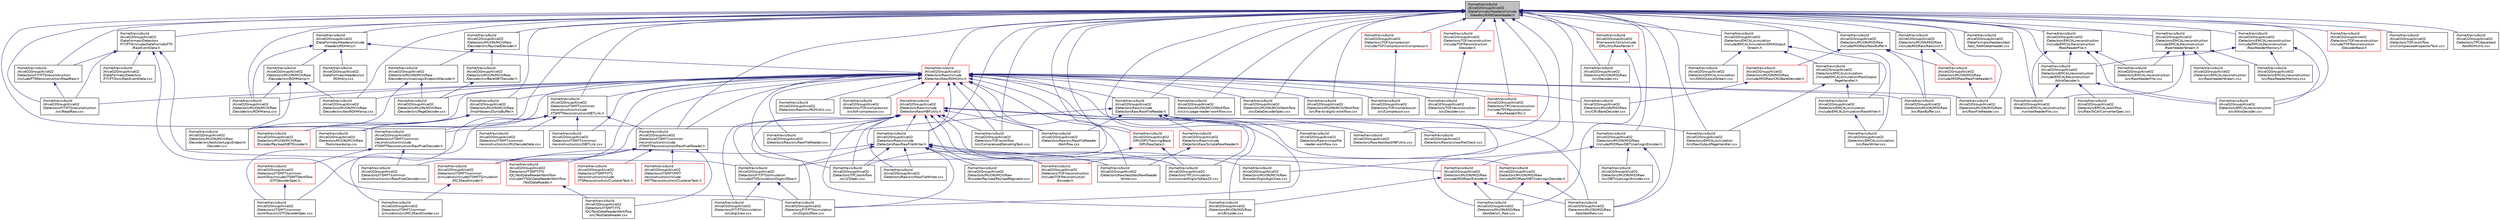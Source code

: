 digraph "/home/travis/build/AliceO2Group/AliceO2/DataFormats/Headers/include/Headers/RAWDataHeader.h"
{
 // INTERACTIVE_SVG=YES
  bgcolor="transparent";
  edge [fontname="Helvetica",fontsize="10",labelfontname="Helvetica",labelfontsize="10"];
  node [fontname="Helvetica",fontsize="10",shape=record];
  Node2 [label="/home/travis/build\l/AliceO2Group/AliceO2\l/DataFormats/Headers/include\l/Headers/RAWDataHeader.h",height=0.2,width=0.4,color="black", fillcolor="grey75", style="filled", fontcolor="black"];
  Node2 -> Node3 [dir="back",color="midnightblue",fontsize="10",style="solid",fontname="Helvetica"];
  Node3 [label="/home/travis/build\l/AliceO2Group/AliceO2\l/DataFormats/Detectors\l/FIT/FT0/include/DataFormatsFT0\l/RawEventData.h",height=0.2,width=0.4,color="black",URL="$d1/dfe/RawEventData_8h.html"];
  Node3 -> Node4 [dir="back",color="midnightblue",fontsize="10",style="solid",fontname="Helvetica"];
  Node4 [label="/home/travis/build\l/AliceO2Group/AliceO2\l/DataFormats/Detectors\l/FIT/FT0/src/RawEventData.cxx",height=0.2,width=0.4,color="black",URL="$db/d97/RawEventData_8cxx.html"];
  Node3 -> Node5 [dir="back",color="midnightblue",fontsize="10",style="solid",fontname="Helvetica"];
  Node5 [label="/home/travis/build\l/AliceO2Group/AliceO2\l/Detectors/FIT/FT0/reconstruction\l/include/FT0Reconstruction/ReadRaw.h",height=0.2,width=0.4,color="black",URL="$dd/d58/ReadRaw_8h.html",tooltip="read raw data and writes digits "];
  Node5 -> Node6 [dir="back",color="midnightblue",fontsize="10",style="solid",fontname="Helvetica"];
  Node6 [label="/home/travis/build\l/AliceO2Group/AliceO2\l/Detectors/FIT/FT0/reconstruction\l/src/ReadRaw.cxx",height=0.2,width=0.4,color="black",URL="$de/d70/ReadRaw_8cxx.html"];
  Node3 -> Node6 [dir="back",color="midnightblue",fontsize="10",style="solid",fontname="Helvetica"];
  Node3 -> Node7 [dir="back",color="midnightblue",fontsize="10",style="solid",fontname="Helvetica"];
  Node7 [label="/home/travis/build\l/AliceO2Group/AliceO2\l/Detectors/FIT/FT0/simulation\l/include/FT0Simulation/Digits2Raw.h",height=0.2,width=0.4,color="black",URL="$d8/dfe/Digits2Raw_8h.html",tooltip="converts digits to raw format "];
  Node7 -> Node8 [dir="back",color="midnightblue",fontsize="10",style="solid",fontname="Helvetica"];
  Node8 [label="/home/travis/build\l/AliceO2Group/AliceO2\l/Detectors/FIT/FT0/simulation\l/src/digi2raw.cxx",height=0.2,width=0.4,color="black",URL="$da/dff/FIT_2FT0_2simulation_2src_2digi2raw_8cxx.html"];
  Node7 -> Node9 [dir="back",color="midnightblue",fontsize="10",style="solid",fontname="Helvetica"];
  Node9 [label="/home/travis/build\l/AliceO2Group/AliceO2\l/Detectors/FIT/FT0/simulation\l/src/Digits2Raw.cxx",height=0.2,width=0.4,color="black",URL="$da/de9/Digits2Raw_8cxx.html"];
  Node3 -> Node9 [dir="back",color="midnightblue",fontsize="10",style="solid",fontname="Helvetica"];
  Node2 -> Node10 [dir="back",color="midnightblue",fontsize="10",style="solid",fontname="Helvetica"];
  Node10 [label="/home/travis/build\l/AliceO2Group/AliceO2\l/DataFormats/Headers/include\l/Headers/RDHAny.h",height=0.2,width=0.4,color="black",URL="$d6/d89/RDHAny_8h.html"];
  Node10 -> Node11 [dir="back",color="midnightblue",fontsize="10",style="solid",fontname="Helvetica"];
  Node11 [label="/home/travis/build\l/AliceO2Group/AliceO2\l/DataFormats/Headers/src\l/RDHAny.cxx",height=0.2,width=0.4,color="black",URL="$d6/dbe/RDHAny_8cxx.html"];
  Node10 -> Node12 [dir="back",color="midnightblue",fontsize="10",style="solid",fontname="Helvetica"];
  Node12 [label="/home/travis/build\l/AliceO2Group/AliceO2\l/Detectors/MUON/MCH/Raw\l/Decoder/src/RDHManip.h",height=0.2,width=0.4,color="black",URL="$dc/d3a/RDHManip_8h.html"];
  Node12 -> Node13 [dir="back",color="midnightblue",fontsize="10",style="solid",fontname="Helvetica"];
  Node13 [label="/home/travis/build\l/AliceO2Group/AliceO2\l/Detectors/MUON/MCH/Raw\l/Decoder/src/RDHManip.cxx",height=0.2,width=0.4,color="black",URL="$d0/da6/RDHManip_8cxx.html"];
  Node12 -> Node14 [dir="back",color="midnightblue",fontsize="10",style="solid",fontname="Helvetica"];
  Node14 [label="/home/travis/build\l/AliceO2Group/AliceO2\l/Detectors/MUON/MCH/Raw\l/Decoder/src/testRDHManip.cxx",height=0.2,width=0.4,color="black",URL="$d6/d5b/testRDHManip_8cxx.html"];
  Node12 -> Node15 [dir="back",color="midnightblue",fontsize="10",style="solid",fontname="Helvetica"];
  Node15 [label="/home/travis/build\l/AliceO2Group/AliceO2\l/Detectors/MUON/MCH/Raw\l/Decoder/src/testUserLogicEndpoint\lDecoder.cxx",height=0.2,width=0.4,color="black",URL="$d8/dcb/testUserLogicEndpointDecoder_8cxx.html"];
  Node10 -> Node13 [dir="back",color="midnightblue",fontsize="10",style="solid",fontname="Helvetica"];
  Node10 -> Node16 [dir="back",color="midnightblue",fontsize="10",style="solid",fontname="Helvetica"];
  Node16 [label="/home/travis/build\l/AliceO2Group/AliceO2\l/Detectors/Raw/include\l/DetectorsRaw/RDHUtils.h",height=0.2,width=0.4,color="red",URL="$d6/dec/Raw_2include_2DetectorsRaw_2RDHUtils_8h.html"];
  Node16 -> Node6 [dir="back",color="midnightblue",fontsize="10",style="solid",fontname="Helvetica"];
  Node16 -> Node17 [dir="back",color="midnightblue",fontsize="10",style="solid",fontname="Helvetica"];
  Node17 [label="/home/travis/build\l/AliceO2Group/AliceO2\l/Detectors/ITSMFT/common\l/reconstruction/include\l/ITSMFTReconstruction/GBTLink.h",height=0.2,width=0.4,color="black",URL="$d0/dd1/GBTLink_8h.html",tooltip="Declarations of helper classes for the ITS/MFT raw data decoding. "];
  Node17 -> Node18 [dir="back",color="midnightblue",fontsize="10",style="solid",fontname="Helvetica"];
  Node18 [label="/home/travis/build\l/AliceO2Group/AliceO2\l/Detectors/ITSMFT/common\l/reconstruction/include\l/ITSMFTReconstruction/RawPixelDecoder.h",height=0.2,width=0.4,color="black",URL="$d7/d6e/RawPixelDecoder_8h.html",tooltip="Definition of the Alpide pixel reader for raw data processing. "];
  Node18 -> Node19 [dir="back",color="midnightblue",fontsize="10",style="solid",fontname="Helvetica"];
  Node19 [label="/home/travis/build\l/AliceO2Group/AliceO2\l/Detectors/ITSMFT/common\l/reconstruction/src/RawPixelDecoder.cxx",height=0.2,width=0.4,color="black",URL="$dd/df6/RawPixelDecoder_8cxx.html",tooltip="Alpide pixel reader for raw data processing. "];
  Node18 -> Node20 [dir="back",color="midnightblue",fontsize="10",style="solid",fontname="Helvetica"];
  Node20 [label="/home/travis/build\l/AliceO2Group/AliceO2\l/Detectors/ITSMFT/common\l/workflow/include/ITSMFTWorkflow\l/STFDecoderSpec.h",height=0.2,width=0.4,color="red",URL="$d0/d26/STFDecoderSpec_8h.html",tooltip="Device to decode ITS/MFT raw data from STF. "];
  Node20 -> Node22 [dir="back",color="midnightblue",fontsize="10",style="solid",fontname="Helvetica"];
  Node22 [label="/home/travis/build\l/AliceO2Group/AliceO2\l/Detectors/ITSMFT/common\l/workflow/src/STFDecoderSpec.cxx",height=0.2,width=0.4,color="black",URL="$d6/d14/STFDecoderSpec_8cxx.html",tooltip="Device to decode ITS or MFT raw data from STF. "];
  Node18 -> Node22 [dir="back",color="midnightblue",fontsize="10",style="solid",fontname="Helvetica"];
  Node17 -> Node23 [dir="back",color="midnightblue",fontsize="10",style="solid",fontname="Helvetica"];
  Node23 [label="/home/travis/build\l/AliceO2Group/AliceO2\l/Detectors/ITSMFT/common\l/reconstruction/include\l/ITSMFTReconstruction/RawPixelReader.h",height=0.2,width=0.4,color="black",URL="$dd/db8/RawPixelReader_8h.html",tooltip="Definition of the Alpide pixel reader for raw data processing. "];
  Node23 -> Node24 [dir="back",color="midnightblue",fontsize="10",style="solid",fontname="Helvetica"];
  Node24 [label="/home/travis/build\l/AliceO2Group/AliceO2\l/Detectors/ITSMFT/common\l/simulation/include/ITSMFTSimulation\l/MC2RawEncoder.h",height=0.2,width=0.4,color="red",URL="$df/d56/MC2RawEncoder_8h.html",tooltip="Definition of the ITS/MFT Alpide pixel MC->raw converter. "];
  Node24 -> Node25 [dir="back",color="midnightblue",fontsize="10",style="solid",fontname="Helvetica"];
  Node25 [label="/home/travis/build\l/AliceO2Group/AliceO2\l/Detectors/ITSMFT/common\l/simulation/src/MC2RawEncoder.cxx",height=0.2,width=0.4,color="black",URL="$d8/d6b/MC2RawEncoder_8cxx.html"];
  Node23 -> Node28 [dir="back",color="midnightblue",fontsize="10",style="solid",fontname="Helvetica"];
  Node28 [label="/home/travis/build\l/AliceO2Group/AliceO2\l/Detectors/ITSMFT/ITS\l/QC/TestDataReaderWorkflow\l/include/ITSQCDataReaderWorkflow\l/TestDataReader.h",height=0.2,width=0.4,color="red",URL="$dd/d69/TestDataReader_8h.html"];
  Node28 -> Node29 [dir="back",color="midnightblue",fontsize="10",style="solid",fontname="Helvetica"];
  Node29 [label="/home/travis/build\l/AliceO2Group/AliceO2\l/Detectors/ITSMFT/ITS\l/QC/TestDataReaderWorkflow\l/src/TestDataReader.cxx",height=0.2,width=0.4,color="black",URL="$d0/dd9/TestDataReader_8cxx.html"];
  Node23 -> Node29 [dir="back",color="midnightblue",fontsize="10",style="solid",fontname="Helvetica"];
  Node23 -> Node31 [dir="back",color="midnightblue",fontsize="10",style="solid",fontname="Helvetica"];
  Node31 [label="/home/travis/build\l/AliceO2Group/AliceO2\l/Detectors/ITSMFT/ITS\l/reconstruction/include\l/ITSReconstruction/ClustererTask.h",height=0.2,width=0.4,color="red",URL="$d6/d67/ITSMFT_2ITS_2reconstruction_2include_2ITSReconstruction_2ClustererTask_8h.html"];
  Node23 -> Node33 [dir="back",color="midnightblue",fontsize="10",style="solid",fontname="Helvetica"];
  Node33 [label="/home/travis/build\l/AliceO2Group/AliceO2\l/Detectors/ITSMFT/MFT\l/reconstruction/include\l/MFTReconstruction/ClustererTask.h",height=0.2,width=0.4,color="red",URL="$db/d12/ITSMFT_2MFT_2reconstruction_2include_2MFTReconstruction_2ClustererTask_8h.html"];
  Node17 -> Node35 [dir="back",color="midnightblue",fontsize="10",style="solid",fontname="Helvetica"];
  Node35 [label="/home/travis/build\l/AliceO2Group/AliceO2\l/Detectors/ITSMFT/common\l/reconstruction/src/GBTLink.cxx",height=0.2,width=0.4,color="black",URL="$df/d70/GBTLink_8cxx.html",tooltip="Definitions of GBTLink class used for the ITS/MFT raw data decoding. "];
  Node17 -> Node36 [dir="back",color="midnightblue",fontsize="10",style="solid",fontname="Helvetica"];
  Node36 [label="/home/travis/build\l/AliceO2Group/AliceO2\l/Detectors/ITSMFT/common\l/reconstruction/src/RUDecodeData.cxx",height=0.2,width=0.4,color="black",URL="$df/db1/RUDecodeData_8cxx.html",tooltip="Definition of the Readout Unite decoder class. "];
  Node17 -> Node25 [dir="back",color="midnightblue",fontsize="10",style="solid",fontname="Helvetica"];
  Node17 -> Node22 [dir="back",color="midnightblue",fontsize="10",style="solid",fontname="Helvetica"];
  Node16 -> Node23 [dir="back",color="midnightblue",fontsize="10",style="solid",fontname="Helvetica"];
  Node16 -> Node35 [dir="back",color="midnightblue",fontsize="10",style="solid",fontname="Helvetica"];
  Node16 -> Node19 [dir="back",color="midnightblue",fontsize="10",style="solid",fontname="Helvetica"];
  Node16 -> Node24 [dir="back",color="midnightblue",fontsize="10",style="solid",fontname="Helvetica"];
  Node16 -> Node37 [dir="back",color="midnightblue",fontsize="10",style="solid",fontname="Helvetica"];
  Node37 [label="/home/travis/build\l/AliceO2Group/AliceO2\l/Detectors/MUON/MCH/Raw\l/Decoder/src/PageDecoder.cxx",height=0.2,width=0.4,color="black",URL="$df/dcf/PageDecoder_8cxx.html"];
  Node16 -> Node13 [dir="back",color="midnightblue",fontsize="10",style="solid",fontname="Helvetica"];
  Node16 -> Node14 [dir="back",color="midnightblue",fontsize="10",style="solid",fontname="Helvetica"];
  Node16 -> Node15 [dir="back",color="midnightblue",fontsize="10",style="solid",fontname="Helvetica"];
  Node16 -> Node38 [dir="back",color="midnightblue",fontsize="10",style="solid",fontname="Helvetica"];
  Node38 [label="/home/travis/build\l/AliceO2Group/AliceO2\l/Detectors/MUON/MCH/Raw\l/ImplHelpers/DumpBuffer.h",height=0.2,width=0.4,color="black",URL="$d1/d53/DumpBuffer_8h.html"];
  Node38 -> Node15 [dir="back",color="midnightblue",fontsize="10",style="solid",fontname="Helvetica"];
  Node38 -> Node39 [dir="back",color="midnightblue",fontsize="10",style="solid",fontname="Helvetica"];
  Node39 [label="/home/travis/build\l/AliceO2Group/AliceO2\l/Detectors/MUON/MCH/Raw\l/Encoder/Payload/GBTEncoder.h",height=0.2,width=0.4,color="red",URL="$d4/d54/GBTEncoder_8h.html"];
  Node38 -> Node44 [dir="back",color="midnightblue",fontsize="10",style="solid",fontname="Helvetica"];
  Node44 [label="/home/travis/build\l/AliceO2Group/AliceO2\l/Detectors/MUON/MCH/Raw\l/Tools/rawdump.cxx",height=0.2,width=0.4,color="black",URL="$d4/dbc/rawdump_8cxx.html"];
  Node16 -> Node44 [dir="back",color="midnightblue",fontsize="10",style="solid",fontname="Helvetica"];
  Node16 -> Node45 [dir="back",color="midnightblue",fontsize="10",style="solid",fontname="Helvetica"];
  Node45 [label="/home/travis/build\l/AliceO2Group/AliceO2\l/Detectors/MUON/MCH/Workflow\l/src/cru-page-reader-workflow.cxx",height=0.2,width=0.4,color="black",URL="$db/dc9/cru-page-reader-workflow_8cxx.html",tooltip="This is an executable that reads a data file from disk and sends the individual CRU pages via DPL..."];
  Node16 -> Node46 [dir="back",color="midnightblue",fontsize="10",style="solid",fontname="Helvetica"];
  Node46 [label="/home/travis/build\l/AliceO2Group/AliceO2\l/Detectors/MUON/MCH/Workflow\l/src/DataDecoderSpec.cxx",height=0.2,width=0.4,color="black",URL="$d0/d75/DataDecoderSpec_8cxx.html"];
  Node16 -> Node47 [dir="back",color="midnightblue",fontsize="10",style="solid",fontname="Helvetica"];
  Node47 [label="/home/travis/build\l/AliceO2Group/AliceO2\l/Detectors/MUON/MCH/Workflow\l/src/file-to-digits-workflow.cxx",height=0.2,width=0.4,color="black",URL="$db/d1c/file-to-digits-workflow_8cxx.html"];
  Node16 -> Node48 [dir="back",color="midnightblue",fontsize="10",style="solid",fontname="Helvetica"];
  Node48 [label="/home/travis/build\l/AliceO2Group/AliceO2\l/Detectors/MUON/MID/Raw\l/include/MIDRaw/GBTUserLogicDecoder.h",height=0.2,width=0.4,color="red",URL="$db/d41/GBTUserLogicDecoder_8h.html",tooltip="MID GBT decoder with user logic zero suppression. "];
  Node48 -> Node51 [dir="back",color="midnightblue",fontsize="10",style="solid",fontname="Helvetica"];
  Node51 [label="/home/travis/build\l/AliceO2Group/AliceO2\l/Detectors/MUON/MID/Raw\l/test/bench_Raw.cxx",height=0.2,width=0.4,color="black",URL="$d5/d52/bench__Raw_8cxx.html",tooltip="Benchmark MID raw data decoder. "];
  Node48 -> Node52 [dir="back",color="midnightblue",fontsize="10",style="solid",fontname="Helvetica"];
  Node52 [label="/home/travis/build\l/AliceO2Group/AliceO2\l/Detectors/MUON/MID/Raw\l/test/testRaw.cxx",height=0.2,width=0.4,color="black",URL="$d8/d4c/testRaw_8cxx.html",tooltip="Test MID raw data decoder. "];
  Node16 -> Node55 [dir="back",color="midnightblue",fontsize="10",style="solid",fontname="Helvetica"];
  Node55 [label="/home/travis/build\l/AliceO2Group/AliceO2\l/Detectors/MUON/MID/Raw\l/src/CRUBareDecoder.cxx",height=0.2,width=0.4,color="black",URL="$d2/db9/CRUBareDecoder_8cxx.html",tooltip="MID CRU core decoder. "];
  Node16 -> Node56 [dir="back",color="midnightblue",fontsize="10",style="solid",fontname="Helvetica"];
  Node56 [label="/home/travis/build\l/AliceO2Group/AliceO2\l/Detectors/MUON/MID/Raw\l/src/Encoder.cxx",height=0.2,width=0.4,color="black",URL="$d8/dc6/MUON_2MID_2Raw_2src_2Encoder_8cxx.html",tooltip="MID raw data encoder. "];
  Node16 -> Node57 [dir="back",color="midnightblue",fontsize="10",style="solid",fontname="Helvetica"];
  Node57 [label="/home/travis/build\l/AliceO2Group/AliceO2\l/Detectors/MUON/MID/Raw\l/src/RawBuffer.cxx",height=0.2,width=0.4,color="black",URL="$d6/d52/MUON_2MID_2Raw_2src_2RawBuffer_8cxx.html",tooltip="MID CRU user logic decoder. "];
  Node16 -> Node58 [dir="back",color="midnightblue",fontsize="10",style="solid",fontname="Helvetica"];
  Node58 [label="/home/travis/build\l/AliceO2Group/AliceO2\l/Detectors/MUON/MID/Raw\l/src/RawFileReader.cxx",height=0.2,width=0.4,color="black",URL="$d8/dc3/MUON_2MID_2Raw_2src_2RawFileReader_8cxx.html",tooltip="MID raw file reader. "];
  Node16 -> Node59 [dir="back",color="midnightblue",fontsize="10",style="solid",fontname="Helvetica"];
  Node59 [label="/home/travis/build\l/AliceO2Group/AliceO2\l/Detectors/Raw/include\l/DetectorsRaw/HBFUtils.h",height=0.2,width=0.4,color="red",URL="$d1/dec/HBFUtils_8h.html"];
  Node59 -> Node61 [dir="back",color="midnightblue",fontsize="10",style="solid",fontname="Helvetica"];
  Node61 [label="/home/travis/build\l/AliceO2Group/AliceO2\l/Detectors/EMCAL/simulation\l/src/RawOutputPageHandler.cxx",height=0.2,width=0.4,color="black",URL="$d3/d98/RawOutputPageHandler_8cxx.html"];
  Node59 -> Node7 [dir="back",color="midnightblue",fontsize="10",style="solid",fontname="Helvetica"];
  Node59 -> Node8 [dir="back",color="midnightblue",fontsize="10",style="solid",fontname="Helvetica"];
  Node59 -> Node9 [dir="back",color="midnightblue",fontsize="10",style="solid",fontname="Helvetica"];
  Node59 -> Node18 [dir="back",color="midnightblue",fontsize="10",style="solid",fontname="Helvetica"];
  Node59 -> Node56 [dir="back",color="midnightblue",fontsize="10",style="solid",fontname="Helvetica"];
  Node59 -> Node64 [dir="back",color="midnightblue",fontsize="10",style="solid",fontname="Helvetica"];
  Node64 [label="/home/travis/build\l/AliceO2Group/AliceO2\l/Detectors/Raw/include\l/DetectorsRaw/RawFileWriter.h",height=0.2,width=0.4,color="black",URL="$da/d08/RawFileWriter_8h.html",tooltip="Utility class to write detectors data to (multiple) raw data file(s) respecting CRU format..."];
  Node64 -> Node7 [dir="back",color="midnightblue",fontsize="10",style="solid",fontname="Helvetica"];
  Node64 -> Node9 [dir="back",color="midnightblue",fontsize="10",style="solid",fontname="Helvetica"];
  Node64 -> Node24 [dir="back",color="midnightblue",fontsize="10",style="solid",fontname="Helvetica"];
  Node64 -> Node65 [dir="back",color="midnightblue",fontsize="10",style="solid",fontname="Helvetica"];
  Node65 [label="/home/travis/build\l/AliceO2Group/AliceO2\l/Detectors/MUON/MCH/Raw\l/Encoder/Digit/digit2raw.cxx",height=0.2,width=0.4,color="black",URL="$dd/dd2/digit2raw_8cxx.html"];
  Node64 -> Node66 [dir="back",color="midnightblue",fontsize="10",style="solid",fontname="Helvetica"];
  Node66 [label="/home/travis/build\l/AliceO2Group/AliceO2\l/Detectors/MUON/MCH/Raw\l/Encoder/Payload/PayloadPaginator.cxx",height=0.2,width=0.4,color="black",URL="$da/d1a/PayloadPaginator_8cxx.html"];
  Node64 -> Node67 [dir="back",color="midnightblue",fontsize="10",style="solid",fontname="Helvetica"];
  Node67 [label="/home/travis/build\l/AliceO2Group/AliceO2\l/Detectors/MUON/MID/Raw\l/include/MIDRaw/Encoder.h",height=0.2,width=0.4,color="red",URL="$d1/dcf/Detectors_2MUON_2MID_2Raw_2include_2MIDRaw_2Encoder_8h.html",tooltip="MID raw data encoder. "];
  Node67 -> Node56 [dir="back",color="midnightblue",fontsize="10",style="solid",fontname="Helvetica"];
  Node67 -> Node51 [dir="back",color="midnightblue",fontsize="10",style="solid",fontname="Helvetica"];
  Node67 -> Node52 [dir="back",color="midnightblue",fontsize="10",style="solid",fontname="Helvetica"];
  Node64 -> Node69 [dir="back",color="midnightblue",fontsize="10",style="solid",fontname="Helvetica"];
  Node69 [label="/home/travis/build\l/AliceO2Group/AliceO2\l/Detectors/Raw/src/RawFileWriter.cxx",height=0.2,width=0.4,color="black",URL="$df/dd8/RawFileWriter_8cxx.html",tooltip="Utility class to write detectors data to (multiple) raw data file(s) respecting CRU format..."];
  Node64 -> Node70 [dir="back",color="midnightblue",fontsize="10",style="solid",fontname="Helvetica"];
  Node70 [label="/home/travis/build\l/AliceO2Group/AliceO2\l/Detectors/Raw/test/testRawReader\lWriter.cxx",height=0.2,width=0.4,color="black",URL="$d3/d09/testRawReaderWriter_8cxx.html"];
  Node64 -> Node71 [dir="back",color="midnightblue",fontsize="10",style="solid",fontname="Helvetica"];
  Node71 [label="/home/travis/build\l/AliceO2Group/AliceO2\l/Detectors/TOF/reconstruction\l/include/TOFReconstruction\l/Encoder.h",height=0.2,width=0.4,color="red",URL="$d5/d90/Detectors_2TOF_2reconstruction_2include_2TOFReconstruction_2Encoder_8h.html"];
  Node64 -> Node76 [dir="back",color="midnightblue",fontsize="10",style="solid",fontname="Helvetica"];
  Node76 [label="/home/travis/build\l/AliceO2Group/AliceO2\l/Detectors/TPC/simulation\l/run/convertDigitsToRawZS.cxx",height=0.2,width=0.4,color="black",URL="$df/d6c/convertDigitsToRawZS_8cxx.html"];
  Node64 -> Node77 [dir="back",color="midnightblue",fontsize="10",style="solid",fontname="Helvetica"];
  Node77 [label="/home/travis/build\l/AliceO2Group/AliceO2\l/Detectors/TPC/workflow\l/src/ZSSpec.cxx",height=0.2,width=0.4,color="black",URL="$d2/dbc/ZSSpec_8cxx.html"];
  Node59 -> Node79 [dir="back",color="midnightblue",fontsize="10",style="solid",fontname="Helvetica"];
  Node79 [label="/home/travis/build\l/AliceO2Group/AliceO2\l/Detectors/Raw/src/RawFileReader.cxx",height=0.2,width=0.4,color="black",URL="$db/de5/Raw_2src_2RawFileReader_8cxx.html"];
  Node59 -> Node80 [dir="back",color="midnightblue",fontsize="10",style="solid",fontname="Helvetica"];
  Node80 [label="/home/travis/build\l/AliceO2Group/AliceO2\l/Detectors/Raw/src/RawFileReader\lWorkflow.cxx",height=0.2,width=0.4,color="black",URL="$d3/d87/RawFileReaderWorkflow_8cxx.html"];
  Node59 -> Node69 [dir="back",color="midnightblue",fontsize="10",style="solid",fontname="Helvetica"];
  Node59 -> Node82 [dir="back",color="midnightblue",fontsize="10",style="solid",fontname="Helvetica"];
  Node82 [label="/home/travis/build\l/AliceO2Group/AliceO2\l/Detectors/Raw/test/testHBFUtils.cxx",height=0.2,width=0.4,color="black",URL="$dd/d85/testHBFUtils_8cxx.html"];
  Node59 -> Node70 [dir="back",color="midnightblue",fontsize="10",style="solid",fontname="Helvetica"];
  Node59 -> Node71 [dir="back",color="midnightblue",fontsize="10",style="solid",fontname="Helvetica"];
  Node59 -> Node94 [dir="back",color="midnightblue",fontsize="10",style="solid",fontname="Helvetica"];
  Node94 [label="/home/travis/build\l/AliceO2Group/AliceO2\l/Detectors/TOF/workflow\l/src/CompressedDecodingTask.cxx",height=0.2,width=0.4,color="black",URL="$d8/d56/CompressedDecodingTask_8cxx.html",tooltip="TOF compressed data decoding task. "];
  Node59 -> Node76 [dir="back",color="midnightblue",fontsize="10",style="solid",fontname="Helvetica"];
  Node59 -> Node77 [dir="back",color="midnightblue",fontsize="10",style="solid",fontname="Helvetica"];
  Node16 -> Node139 [dir="back",color="midnightblue",fontsize="10",style="solid",fontname="Helvetica"];
  Node139 [label="/home/travis/build\l/AliceO2Group/AliceO2\l/Detectors/Raw/include\l/DetectorsRaw/RawFileReader.h",height=0.2,width=0.4,color="black",URL="$de/da2/Raw_2include_2DetectorsRaw_2RawFileReader_8h.html"];
  Node139 -> Node51 [dir="back",color="midnightblue",fontsize="10",style="solid",fontname="Helvetica"];
  Node139 -> Node52 [dir="back",color="midnightblue",fontsize="10",style="solid",fontname="Helvetica"];
  Node139 -> Node140 [dir="back",color="midnightblue",fontsize="10",style="solid",fontname="Helvetica"];
  Node140 [label="/home/travis/build\l/AliceO2Group/AliceO2\l/Detectors/Raw/include\l/DetectorsRaw/SimpleRawReader.h",height=0.2,width=0.4,color="red",URL="$d6/dad/SimpleRawReader_8h.html",tooltip="Definition of the simple reader for non-DPL tests. "];
  Node140 -> Node70 [dir="back",color="midnightblue",fontsize="10",style="solid",fontname="Helvetica"];
  Node139 -> Node141 [dir="back",color="midnightblue",fontsize="10",style="solid",fontname="Helvetica"];
  Node141 [label="/home/travis/build\l/AliceO2Group/AliceO2\l/Detectors/Raw/src/rawfile\l-reader-workflow.cxx",height=0.2,width=0.4,color="black",URL="$d0/d99/rawfile-reader-workflow_8cxx.html"];
  Node139 -> Node142 [dir="back",color="midnightblue",fontsize="10",style="solid",fontname="Helvetica"];
  Node142 [label="/home/travis/build\l/AliceO2Group/AliceO2\l/Detectors/Raw/src/rawfileCheck.cxx",height=0.2,width=0.4,color="black",URL="$d0/d6f/rawfileCheck_8cxx.html"];
  Node139 -> Node79 [dir="back",color="midnightblue",fontsize="10",style="solid",fontname="Helvetica"];
  Node139 -> Node80 [dir="back",color="midnightblue",fontsize="10",style="solid",fontname="Helvetica"];
  Node16 -> Node64 [dir="back",color="midnightblue",fontsize="10",style="solid",fontname="Helvetica"];
  Node16 -> Node79 [dir="back",color="midnightblue",fontsize="10",style="solid",fontname="Helvetica"];
  Node16 -> Node80 [dir="back",color="midnightblue",fontsize="10",style="solid",fontname="Helvetica"];
  Node16 -> Node143 [dir="back",color="midnightblue",fontsize="10",style="solid",fontname="Helvetica"];
  Node143 [label="/home/travis/build\l/AliceO2Group/AliceO2\l/Detectors/Raw/src/RDHUtils.cxx",height=0.2,width=0.4,color="black",URL="$d0/d9e/RDHUtils_8cxx.html"];
  Node16 -> Node70 [dir="back",color="midnightblue",fontsize="10",style="solid",fontname="Helvetica"];
  Node16 -> Node131 [dir="back",color="midnightblue",fontsize="10",style="solid",fontname="Helvetica"];
  Node131 [label="/home/travis/build\l/AliceO2Group/AliceO2\l/Detectors/TOF/compression\l/src/Compressor.cxx",height=0.2,width=0.4,color="black",URL="$d8/d7f/Compressor_8cxx.html"];
  Node16 -> Node144 [dir="back",color="midnightblue",fontsize="10",style="solid",fontname="Helvetica"];
  Node144 [label="/home/travis/build\l/AliceO2Group/AliceO2\l/Detectors/TOF/compression\l/src/tof-compressor.cxx",height=0.2,width=0.4,color="black",URL="$d9/d2d/tof-compressor_8cxx.html",tooltip="Basic DPL workflow for TOF raw data compression. "];
  Node16 -> Node92 [dir="back",color="midnightblue",fontsize="10",style="solid",fontname="Helvetica"];
  Node92 [label="/home/travis/build\l/AliceO2Group/AliceO2\l/Detectors/TOF/reconstruction\l/src/Decoder.cxx",height=0.2,width=0.4,color="black",URL="$de/da8/TOF_2reconstruction_2src_2Decoder_8cxx.html"];
  Node16 -> Node94 [dir="back",color="midnightblue",fontsize="10",style="solid",fontname="Helvetica"];
  Node16 -> Node149 [dir="back",color="midnightblue",fontsize="10",style="solid",fontname="Helvetica"];
  Node149 [label="/home/travis/build\l/AliceO2Group/AliceO2\l/Detectors/TPC/reconstruction\l/include/TPCReconstruction\l/RawReaderCRU.h",height=0.2,width=0.4,color="red",URL="$df/d86/RawReaderCRU_8h.html"];
  Node16 -> Node76 [dir="back",color="midnightblue",fontsize="10",style="solid",fontname="Helvetica"];
  Node16 -> Node77 [dir="back",color="midnightblue",fontsize="10",style="solid",fontname="Helvetica"];
  Node16 -> Node164 [dir="back",color="midnightblue",fontsize="10",style="solid",fontname="Helvetica"];
  Node164 [label="/home/travis/build\l/AliceO2Group/AliceO2\l/GPU/GPUTracking/Base\l/GPURawData.h",height=0.2,width=0.4,color="red",URL="$d4/dbe/GPURawData_8h.html"];
  Node164 -> Node76 [dir="back",color="midnightblue",fontsize="10",style="solid",fontname="Helvetica"];
  Node164 -> Node77 [dir="back",color="midnightblue",fontsize="10",style="solid",fontname="Helvetica"];
  Node2 -> Node166 [dir="back",color="midnightblue",fontsize="10",style="solid",fontname="Helvetica"];
  Node166 [label="/home/travis/build\l/AliceO2Group/AliceO2\l/DataFormats/Headers/test\l/test_RAWDataHeader.cxx",height=0.2,width=0.4,color="black",URL="$da/d5c/test__RAWDataHeader_8cxx.html"];
  Node2 -> Node167 [dir="back",color="midnightblue",fontsize="10",style="solid",fontname="Helvetica"];
  Node167 [label="/home/travis/build\l/AliceO2Group/AliceO2\l/Detectors/EMCAL/reconstruction\l/include/EMCALReconstruction\l/AltroDecoder.h",height=0.2,width=0.4,color="black",URL="$db/d4a/AltroDecoder_8h.html"];
  Node167 -> Node168 [dir="back",color="midnightblue",fontsize="10",style="solid",fontname="Helvetica"];
  Node168 [label="/home/travis/build\l/AliceO2Group/AliceO2\l/Detectors/EMCAL/reconstruction\l/run/rawReaderFile.cxx",height=0.2,width=0.4,color="black",URL="$d0/d27/rawReaderFile_8cxx.html"];
  Node167 -> Node169 [dir="back",color="midnightblue",fontsize="10",style="solid",fontname="Helvetica"];
  Node169 [label="/home/travis/build\l/AliceO2Group/AliceO2\l/Detectors/EMCAL/reconstruction\l/src/AltroDecoder.cxx",height=0.2,width=0.4,color="black",URL="$df/df1/AltroDecoder_8cxx.html"];
  Node167 -> Node170 [dir="back",color="midnightblue",fontsize="10",style="solid",fontname="Helvetica"];
  Node170 [label="/home/travis/build\l/AliceO2Group/AliceO2\l/Detectors/EMCAL/workflow\l/src/RawToCellConverterSpec.cxx",height=0.2,width=0.4,color="black",URL="$dd/d4a/RawToCellConverterSpec_8cxx.html"];
  Node2 -> Node171 [dir="back",color="midnightblue",fontsize="10",style="solid",fontname="Helvetica"];
  Node171 [label="/home/travis/build\l/AliceO2Group/AliceO2\l/Detectors/EMCAL/reconstruction\l/include/EMCALReconstruction\l/RawHeaderStream.h",height=0.2,width=0.4,color="black",URL="$d3/d89/RawHeaderStream_8h.html",tooltip="Input stream operators for raw header 4 and 5 from binary file. "];
  Node171 -> Node168 [dir="back",color="midnightblue",fontsize="10",style="solid",fontname="Helvetica"];
  Node171 -> Node172 [dir="back",color="midnightblue",fontsize="10",style="solid",fontname="Helvetica"];
  Node172 [label="/home/travis/build\l/AliceO2Group/AliceO2\l/Detectors/EMCAL/reconstruction\l/src/RawHeaderStream.cxx",height=0.2,width=0.4,color="black",URL="$de/d2e/RawHeaderStream_8cxx.html"];
  Node171 -> Node173 [dir="back",color="midnightblue",fontsize="10",style="solid",fontname="Helvetica"];
  Node173 [label="/home/travis/build\l/AliceO2Group/AliceO2\l/Detectors/EMCAL/reconstruction\l/src/RawReaderFile.cxx",height=0.2,width=0.4,color="black",URL="$da/dfe/RawReaderFile_8cxx.html"];
  Node171 -> Node174 [dir="back",color="midnightblue",fontsize="10",style="solid",fontname="Helvetica"];
  Node174 [label="/home/travis/build\l/AliceO2Group/AliceO2\l/Detectors/EMCAL/reconstruction\l/src/RawReaderMemory.cxx",height=0.2,width=0.4,color="black",URL="$d9/d97/RawReaderMemory_8cxx.html"];
  Node2 -> Node175 [dir="back",color="midnightblue",fontsize="10",style="solid",fontname="Helvetica"];
  Node175 [label="/home/travis/build\l/AliceO2Group/AliceO2\l/Detectors/EMCAL/reconstruction\l/include/EMCALReconstruction\l/RawReaderFile.h",height=0.2,width=0.4,color="black",URL="$d9/d4a/RawReaderFile_8h.html"];
  Node175 -> Node167 [dir="back",color="midnightblue",fontsize="10",style="solid",fontname="Helvetica"];
  Node175 -> Node168 [dir="back",color="midnightblue",fontsize="10",style="solid",fontname="Helvetica"];
  Node175 -> Node169 [dir="back",color="midnightblue",fontsize="10",style="solid",fontname="Helvetica"];
  Node175 -> Node173 [dir="back",color="midnightblue",fontsize="10",style="solid",fontname="Helvetica"];
  Node2 -> Node176 [dir="back",color="midnightblue",fontsize="10",style="solid",fontname="Helvetica"];
  Node176 [label="/home/travis/build\l/AliceO2Group/AliceO2\l/Detectors/EMCAL/reconstruction\l/include/EMCALReconstruction\l/RawReaderMemory.h",height=0.2,width=0.4,color="black",URL="$d8/d86/RawReaderMemory_8h.html"];
  Node176 -> Node167 [dir="back",color="midnightblue",fontsize="10",style="solid",fontname="Helvetica"];
  Node176 -> Node169 [dir="back",color="midnightblue",fontsize="10",style="solid",fontname="Helvetica"];
  Node176 -> Node174 [dir="back",color="midnightblue",fontsize="10",style="solid",fontname="Helvetica"];
  Node2 -> Node168 [dir="back",color="midnightblue",fontsize="10",style="solid",fontname="Helvetica"];
  Node2 -> Node169 [dir="back",color="midnightblue",fontsize="10",style="solid",fontname="Helvetica"];
  Node2 -> Node177 [dir="back",color="midnightblue",fontsize="10",style="solid",fontname="Helvetica"];
  Node177 [label="/home/travis/build\l/AliceO2Group/AliceO2\l/Detectors/EMCAL/simulation\l/include/EMCALSimulation/DMAOutput\lStream.h",height=0.2,width=0.4,color="black",URL="$d4/d93/DMAOutputStream_8h.html"];
  Node177 -> Node178 [dir="back",color="midnightblue",fontsize="10",style="solid",fontname="Helvetica"];
  Node178 [label="/home/travis/build\l/AliceO2Group/AliceO2\l/Detectors/EMCAL/simulation\l/include/EMCALSimulation/RawOutput\lPageHandler.h",height=0.2,width=0.4,color="black",URL="$d9/d87/RawOutputPageHandler_8h.html"];
  Node178 -> Node179 [dir="back",color="midnightblue",fontsize="10",style="solid",fontname="Helvetica"];
  Node179 [label="/home/travis/build\l/AliceO2Group/AliceO2\l/Detectors/EMCAL/simulation\l/include/EMCALSimulation/RawWriter.h",height=0.2,width=0.4,color="black",URL="$df/da7/RawWriter_8h.html"];
  Node179 -> Node180 [dir="back",color="midnightblue",fontsize="10",style="solid",fontname="Helvetica"];
  Node180 [label="/home/travis/build\l/AliceO2Group/AliceO2\l/Detectors/EMCAL/simulation\l/src/RawWriter.cxx",height=0.2,width=0.4,color="black",URL="$d3/deb/RawWriter_8cxx.html"];
  Node178 -> Node61 [dir="back",color="midnightblue",fontsize="10",style="solid",fontname="Helvetica"];
  Node177 -> Node179 [dir="back",color="midnightblue",fontsize="10",style="solid",fontname="Helvetica"];
  Node177 -> Node181 [dir="back",color="midnightblue",fontsize="10",style="solid",fontname="Helvetica"];
  Node181 [label="/home/travis/build\l/AliceO2Group/AliceO2\l/Detectors/EMCAL/simulation\l/src/DMAOutputStream.cxx",height=0.2,width=0.4,color="black",URL="$d7/dfa/DMAOutputStream_8cxx.html"];
  Node2 -> Node61 [dir="back",color="midnightblue",fontsize="10",style="solid",fontname="Helvetica"];
  Node2 -> Node180 [dir="back",color="midnightblue",fontsize="10",style="solid",fontname="Helvetica"];
  Node2 -> Node5 [dir="back",color="midnightblue",fontsize="10",style="solid",fontname="Helvetica"];
  Node2 -> Node6 [dir="back",color="midnightblue",fontsize="10",style="solid",fontname="Helvetica"];
  Node2 -> Node7 [dir="back",color="midnightblue",fontsize="10",style="solid",fontname="Helvetica"];
  Node2 -> Node9 [dir="back",color="midnightblue",fontsize="10",style="solid",fontname="Helvetica"];
  Node2 -> Node17 [dir="back",color="midnightblue",fontsize="10",style="solid",fontname="Helvetica"];
  Node2 -> Node18 [dir="back",color="midnightblue",fontsize="10",style="solid",fontname="Helvetica"];
  Node2 -> Node23 [dir="back",color="midnightblue",fontsize="10",style="solid",fontname="Helvetica"];
  Node2 -> Node182 [dir="back",color="midnightblue",fontsize="10",style="solid",fontname="Helvetica"];
  Node182 [label="/home/travis/build\l/AliceO2Group/AliceO2\l/Detectors/MUON/MCH/Raw\l/Decoder/src/PayloadDecoder.h",height=0.2,width=0.4,color="black",URL="$d0/da1/PayloadDecoder_8h.html"];
  Node182 -> Node183 [dir="back",color="midnightblue",fontsize="10",style="solid",fontname="Helvetica"];
  Node183 [label="/home/travis/build\l/AliceO2Group/AliceO2\l/Detectors/MUON/MCH/Raw\l/Decoder/src/BareGBTDecoder.h",height=0.2,width=0.4,color="black",URL="$da/db7/BareGBTDecoder_8h.html"];
  Node183 -> Node37 [dir="back",color="midnightblue",fontsize="10",style="solid",fontname="Helvetica"];
  Node182 -> Node184 [dir="back",color="midnightblue",fontsize="10",style="solid",fontname="Helvetica"];
  Node184 [label="/home/travis/build\l/AliceO2Group/AliceO2\l/Detectors/MUON/MCH/Raw\l/Decoder/src/UserLogicEndpointDecoder.h",height=0.2,width=0.4,color="black",URL="$db/d18/UserLogicEndpointDecoder_8h.html"];
  Node184 -> Node37 [dir="back",color="midnightblue",fontsize="10",style="solid",fontname="Helvetica"];
  Node184 -> Node15 [dir="back",color="midnightblue",fontsize="10",style="solid",fontname="Helvetica"];
  Node2 -> Node13 [dir="back",color="midnightblue",fontsize="10",style="solid",fontname="Helvetica"];
  Node2 -> Node14 [dir="back",color="midnightblue",fontsize="10",style="solid",fontname="Helvetica"];
  Node2 -> Node65 [dir="back",color="midnightblue",fontsize="10",style="solid",fontname="Helvetica"];
  Node2 -> Node38 [dir="back",color="midnightblue",fontsize="10",style="solid",fontname="Helvetica"];
  Node2 -> Node44 [dir="back",color="midnightblue",fontsize="10",style="solid",fontname="Helvetica"];
  Node2 -> Node45 [dir="back",color="midnightblue",fontsize="10",style="solid",fontname="Helvetica"];
  Node2 -> Node46 [dir="back",color="midnightblue",fontsize="10",style="solid",fontname="Helvetica"];
  Node2 -> Node47 [dir="back",color="midnightblue",fontsize="10",style="solid",fontname="Helvetica"];
  Node2 -> Node185 [dir="back",color="midnightblue",fontsize="10",style="solid",fontname="Helvetica"];
  Node185 [label="/home/travis/build\l/AliceO2Group/AliceO2\l/Detectors/MUON/MID/Raw\l/include/MIDRaw/GBTUserLogicEncoder.h",height=0.2,width=0.4,color="black",URL="$d8/d2e/GBTUserLogicEncoder_8h.html",tooltip="Raw data encoder for MID GBT user logic. "];
  Node185 -> Node67 [dir="back",color="midnightblue",fontsize="10",style="solid",fontname="Helvetica"];
  Node185 -> Node186 [dir="back",color="midnightblue",fontsize="10",style="solid",fontname="Helvetica"];
  Node186 [label="/home/travis/build\l/AliceO2Group/AliceO2\l/Detectors/MUON/MID/Raw\l/src/GBTUserLogicEncoder.cxx",height=0.2,width=0.4,color="black",URL="$dd/dd0/GBTUserLogicEncoder_8cxx.html",tooltip="Raw data encoder for MID CRU user logic. "];
  Node185 -> Node52 [dir="back",color="midnightblue",fontsize="10",style="solid",fontname="Helvetica"];
  Node2 -> Node187 [dir="back",color="midnightblue",fontsize="10",style="solid",fontname="Helvetica"];
  Node187 [label="/home/travis/build\l/AliceO2Group/AliceO2\l/Detectors/MUON/MID/Raw\l/include/MIDRaw/RawBuffer.h",height=0.2,width=0.4,color="black",URL="$db/d21/MUON_2MID_2Raw_2include_2MIDRaw_2RawBuffer_8h.html",tooltip="Handler of the RAW buffer. "];
  Node187 -> Node188 [dir="back",color="midnightblue",fontsize="10",style="solid",fontname="Helvetica"];
  Node188 [label="/home/travis/build\l/AliceO2Group/AliceO2\l/Detectors/MUON/MID/Raw\l/include/MIDRaw/CRUBareDecoder.h",height=0.2,width=0.4,color="red",URL="$df/dcf/CRUBareDecoder_8h.html",tooltip="MID CRU core decoder. "];
  Node188 -> Node55 [dir="back",color="midnightblue",fontsize="10",style="solid",fontname="Helvetica"];
  Node187 -> Node191 [dir="back",color="midnightblue",fontsize="10",style="solid",fontname="Helvetica"];
  Node191 [label="/home/travis/build\l/AliceO2Group/AliceO2\l/Detectors/MUON/MID/Raw\l/include/MIDRaw/RawFileReader.h",height=0.2,width=0.4,color="red",URL="$de/d75/MUON_2MID_2Raw_2include_2MIDRaw_2RawFileReader_8h.html",tooltip="MID raw file reader. "];
  Node191 -> Node58 [dir="back",color="midnightblue",fontsize="10",style="solid",fontname="Helvetica"];
  Node187 -> Node57 [dir="back",color="midnightblue",fontsize="10",style="solid",fontname="Helvetica"];
  Node2 -> Node192 [dir="back",color="midnightblue",fontsize="10",style="solid",fontname="Helvetica"];
  Node192 [label="/home/travis/build\l/AliceO2Group/AliceO2\l/Detectors/MUON/MID/Raw\l/include/MIDRaw/RawUnit.h",height=0.2,width=0.4,color="black",URL="$df/db7/RawUnit_8h.html",tooltip="Raw data format MID. "];
  Node192 -> Node191 [dir="back",color="midnightblue",fontsize="10",style="solid",fontname="Helvetica"];
  Node192 -> Node57 [dir="back",color="midnightblue",fontsize="10",style="solid",fontname="Helvetica"];
  Node2 -> Node50 [dir="back",color="midnightblue",fontsize="10",style="solid",fontname="Helvetica"];
  Node50 [label="/home/travis/build\l/AliceO2Group/AliceO2\l/Detectors/MUON/MID/Raw\l/src/Decoder.cxx",height=0.2,width=0.4,color="black",URL="$dc/d28/MUON_2MID_2Raw_2src_2Decoder_8cxx.html",tooltip="MID raw data decoder. "];
  Node2 -> Node58 [dir="back",color="midnightblue",fontsize="10",style="solid",fontname="Helvetica"];
  Node2 -> Node52 [dir="back",color="midnightblue",fontsize="10",style="solid",fontname="Helvetica"];
  Node2 -> Node139 [dir="back",color="midnightblue",fontsize="10",style="solid",fontname="Helvetica"];
  Node2 -> Node64 [dir="back",color="midnightblue",fontsize="10",style="solid",fontname="Helvetica"];
  Node2 -> Node16 [dir="back",color="midnightblue",fontsize="10",style="solid",fontname="Helvetica"];
  Node2 -> Node82 [dir="back",color="midnightblue",fontsize="10",style="solid",fontname="Helvetica"];
  Node2 -> Node193 [dir="back",color="midnightblue",fontsize="10",style="solid",fontname="Helvetica"];
  Node193 [label="/home/travis/build\l/AliceO2Group/AliceO2\l/Detectors/TOF/compression\l/include/TOFCompression/Compressor.h",height=0.2,width=0.4,color="red",URL="$d4/da7/Compressor_8h.html",tooltip="TOF raw data compressor. "];
  Node193 -> Node131 [dir="back",color="midnightblue",fontsize="10",style="solid",fontname="Helvetica"];
  Node2 -> Node91 [dir="back",color="midnightblue",fontsize="10",style="solid",fontname="Helvetica"];
  Node91 [label="/home/travis/build\l/AliceO2Group/AliceO2\l/Detectors/TOF/reconstruction\l/include/TOFReconstruction\l/Decoder.h",height=0.2,width=0.4,color="red",URL="$d4/d36/Detectors_2TOF_2reconstruction_2include_2TOFReconstruction_2Decoder_8h.html"];
  Node91 -> Node92 [dir="back",color="midnightblue",fontsize="10",style="solid",fontname="Helvetica"];
  Node2 -> Node196 [dir="back",color="midnightblue",fontsize="10",style="solid",fontname="Helvetica"];
  Node196 [label="/home/travis/build\l/AliceO2Group/AliceO2\l/Detectors/TOF/reconstruction\l/include/TOFReconstruction\l/DecoderBase.h",height=0.2,width=0.4,color="red",URL="$d9/d06/DecoderBase_8h.html"];
  Node2 -> Node71 [dir="back",color="midnightblue",fontsize="10",style="solid",fontname="Helvetica"];
  Node2 -> Node94 [dir="back",color="midnightblue",fontsize="10",style="solid",fontname="Helvetica"];
  Node2 -> Node199 [dir="back",color="midnightblue",fontsize="10",style="solid",fontname="Helvetica"];
  Node199 [label="/home/travis/build\l/AliceO2Group/AliceO2\l/Detectors/TOF/workflow\l/src/CompressedInspectorTask.cxx",height=0.2,width=0.4,color="black",URL="$da/dc7/CompressedInspectorTask_8cxx.html",tooltip="TOF compressed data inspector task. "];
  Node2 -> Node146 [dir="back",color="midnightblue",fontsize="10",style="solid",fontname="Helvetica"];
  Node146 [label="/home/travis/build\l/AliceO2Group/AliceO2\l/Detectors/TPC/base/test\l/testRDHUtils.cxx",height=0.2,width=0.4,color="black",URL="$d0/dd1/testRDHUtils_8cxx.html"];
  Node2 -> Node149 [dir="back",color="midnightblue",fontsize="10",style="solid",fontname="Helvetica"];
  Node2 -> Node200 [dir="back",color="midnightblue",fontsize="10",style="solid",fontname="Helvetica"];
  Node200 [label="/home/travis/build\l/AliceO2Group/AliceO2\l/Framework/Utils/include\l/DPLUtils/RawParser.h",height=0.2,width=0.4,color="red",URL="$df/d22/RawParser_8h.html",tooltip="Generic parser for consecutive raw pages. "];
  Node200 -> Node50 [dir="back",color="midnightblue",fontsize="10",style="solid",fontname="Helvetica"];
  Node200 -> Node51 [dir="back",color="midnightblue",fontsize="10",style="solid",fontname="Helvetica"];
  Node2 -> Node164 [dir="back",color="midnightblue",fontsize="10",style="solid",fontname="Helvetica"];
}
